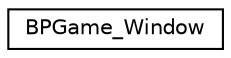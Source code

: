 digraph "Graphical Class Hierarchy"
{
 // LATEX_PDF_SIZE
  edge [fontname="Helvetica",fontsize="10",labelfontname="Helvetica",labelfontsize="10"];
  node [fontname="Helvetica",fontsize="10",shape=record];
  rankdir="LR";
  Node0 [label="BPGame_Window",height=0.2,width=0.4,color="black", fillcolor="white", style="filled",URL="$classBPGame__Window.html",tooltip=" "];
}
